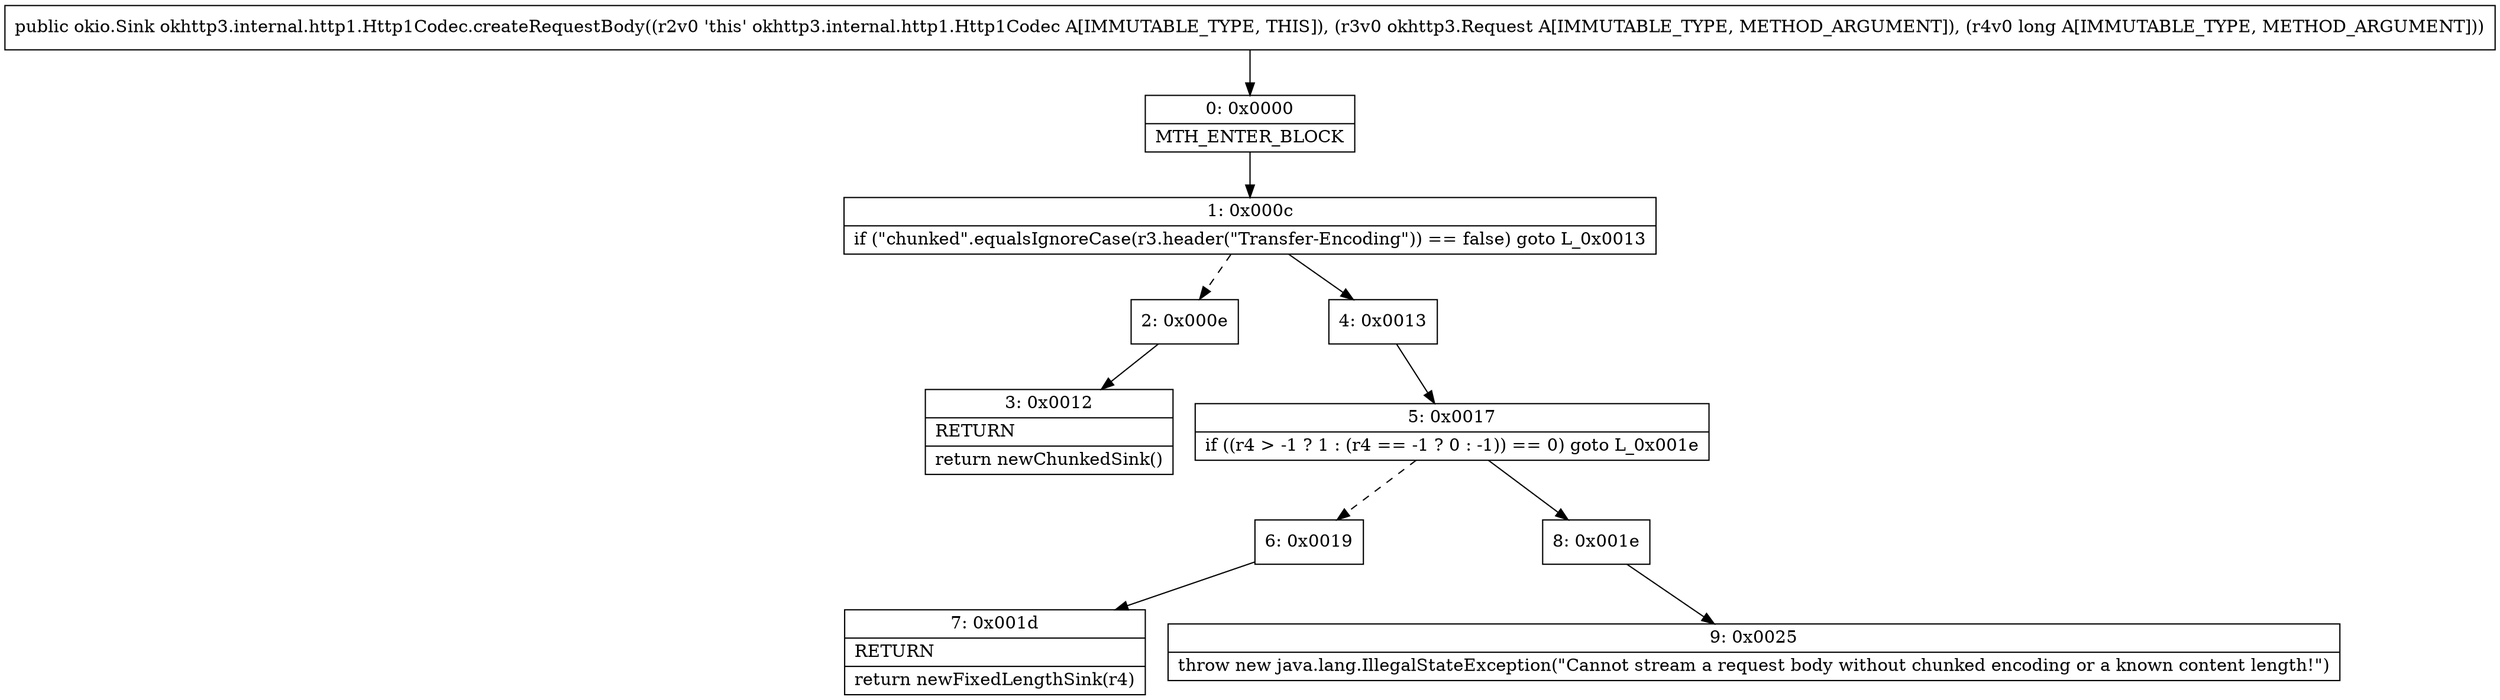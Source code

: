 digraph "CFG forokhttp3.internal.http1.Http1Codec.createRequestBody(Lokhttp3\/Request;J)Lokio\/Sink;" {
Node_0 [shape=record,label="{0\:\ 0x0000|MTH_ENTER_BLOCK\l}"];
Node_1 [shape=record,label="{1\:\ 0x000c|if (\"chunked\".equalsIgnoreCase(r3.header(\"Transfer\-Encoding\")) == false) goto L_0x0013\l}"];
Node_2 [shape=record,label="{2\:\ 0x000e}"];
Node_3 [shape=record,label="{3\:\ 0x0012|RETURN\l|return newChunkedSink()\l}"];
Node_4 [shape=record,label="{4\:\ 0x0013}"];
Node_5 [shape=record,label="{5\:\ 0x0017|if ((r4 \> \-1 ? 1 : (r4 == \-1 ? 0 : \-1)) == 0) goto L_0x001e\l}"];
Node_6 [shape=record,label="{6\:\ 0x0019}"];
Node_7 [shape=record,label="{7\:\ 0x001d|RETURN\l|return newFixedLengthSink(r4)\l}"];
Node_8 [shape=record,label="{8\:\ 0x001e}"];
Node_9 [shape=record,label="{9\:\ 0x0025|throw new java.lang.IllegalStateException(\"Cannot stream a request body without chunked encoding or a known content length!\")\l}"];
MethodNode[shape=record,label="{public okio.Sink okhttp3.internal.http1.Http1Codec.createRequestBody((r2v0 'this' okhttp3.internal.http1.Http1Codec A[IMMUTABLE_TYPE, THIS]), (r3v0 okhttp3.Request A[IMMUTABLE_TYPE, METHOD_ARGUMENT]), (r4v0 long A[IMMUTABLE_TYPE, METHOD_ARGUMENT])) }"];
MethodNode -> Node_0;
Node_0 -> Node_1;
Node_1 -> Node_2[style=dashed];
Node_1 -> Node_4;
Node_2 -> Node_3;
Node_4 -> Node_5;
Node_5 -> Node_6[style=dashed];
Node_5 -> Node_8;
Node_6 -> Node_7;
Node_8 -> Node_9;
}

